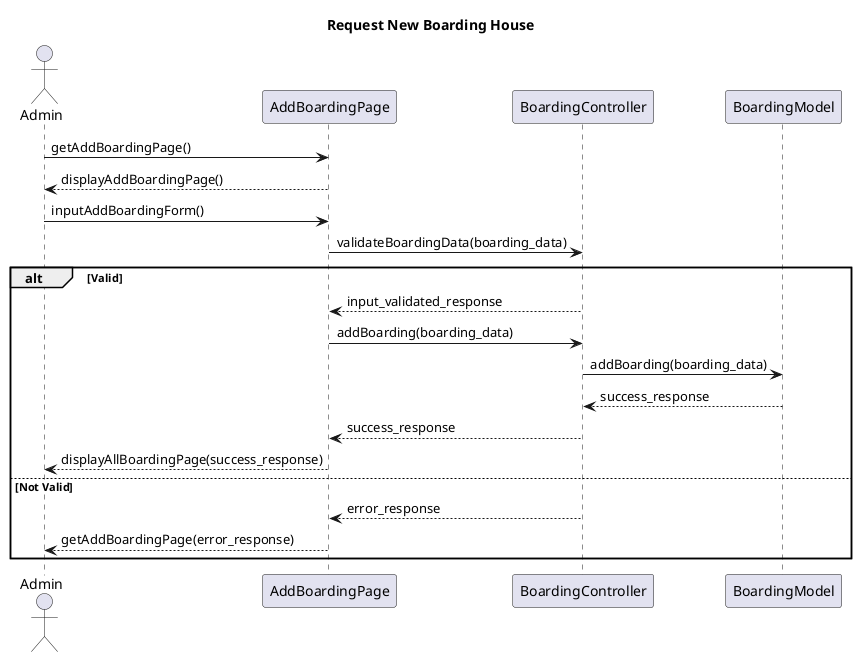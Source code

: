 @startuml
title Request New Boarding House
actor Admin as act
participant AddBoardingPage as view
participant BoardingController as ctrl
participant BoardingModel as model

act -> view : getAddBoardingPage()
act <-- view : displayAddBoardingPage()

    act->view : inputAddBoardingForm()
    view->ctrl : validateBoardingData(boarding_data)
        alt Valid
        ctrl-->view:input_validated_response
        view->ctrl: addBoarding(boarding_data)
        ctrl->model: addBoarding(boarding_data)
        model --> ctrl: success_response
        ctrl --> view: success_response
        view-->act: displayAllBoardingPage(success_response)
        else Not Valid
        ctrl --> view: error_response
        view-->act: getAddBoardingPage(error_response)
        end


@enduml
